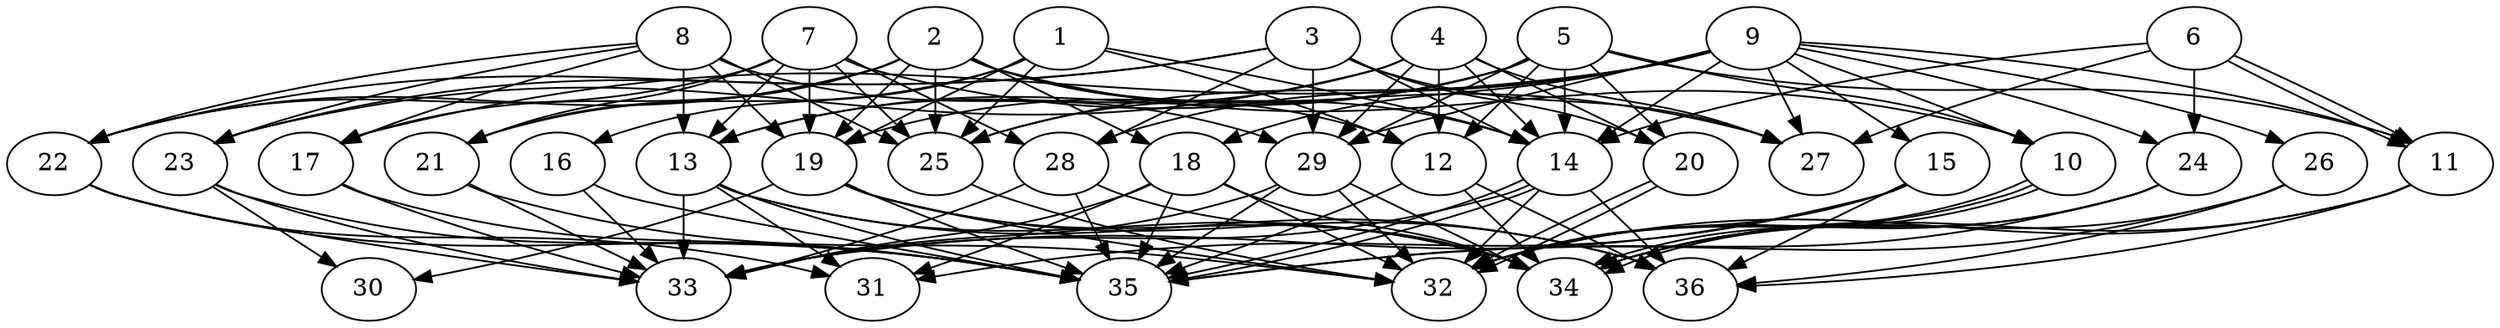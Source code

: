 // DAG (tier=3-complex, mode=data, n=36, ccr=0.521, fat=0.726, density=0.761, regular=0.206, jump=0.280, mindata=4194304, maxdata=33554432)
// DAG automatically generated by daggen at Sun Aug 24 16:33:35 2025
// /home/ermia/Project/Environments/daggen/bin/daggen --dot --ccr 0.521 --fat 0.726 --regular 0.206 --density 0.761 --jump 0.280 --mindata 4194304 --maxdata 33554432 -n 36 
digraph G {
  1 [size="9804422101984501760", alpha="0.12", expect_size="4902211050992250880"]
  1 -> 12 [size ="3593045622652928"]
  1 -> 14 [size ="3593045622652928"]
  1 -> 16 [size ="3593045622652928"]
  1 -> 19 [size ="3593045622652928"]
  1 -> 21 [size ="3593045622652928"]
  1 -> 25 [size ="3593045622652928"]
  2 [size="51091986265060888", alpha="0.11", expect_size="25545993132530444"]
  2 -> 10 [size ="5205617140563968"]
  2 -> 12 [size ="5205617140563968"]
  2 -> 14 [size ="5205617140563968"]
  2 -> 17 [size ="5205617140563968"]
  2 -> 18 [size ="5205617140563968"]
  2 -> 19 [size ="5205617140563968"]
  2 -> 21 [size ="5205617140563968"]
  2 -> 22 [size ="5205617140563968"]
  2 -> 25 [size ="5205617140563968"]
  3 [size="10619567483499700224", alpha="0.15", expect_size="5309783741749850112"]
  3 -> 14 [size ="4644444255027200"]
  3 -> 20 [size ="4644444255027200"]
  3 -> 22 [size ="4644444255027200"]
  3 -> 23 [size ="4644444255027200"]
  3 -> 27 [size ="4644444255027200"]
  3 -> 28 [size ="4644444255027200"]
  3 -> 29 [size ="4644444255027200"]
  4 [size="25725287834907896", alpha="0.09", expect_size="12862643917453948"]
  4 -> 12 [size ="524593882202112"]
  4 -> 13 [size ="524593882202112"]
  4 -> 14 [size ="524593882202112"]
  4 -> 20 [size ="524593882202112"]
  4 -> 23 [size ="524593882202112"]
  4 -> 27 [size ="524593882202112"]
  4 -> 29 [size ="524593882202112"]
  5 [size="752056937407054080", alpha="0.13", expect_size="376028468703527040"]
  5 -> 10 [size ="1070951781367808"]
  5 -> 11 [size ="1070951781367808"]
  5 -> 12 [size ="1070951781367808"]
  5 -> 13 [size ="1070951781367808"]
  5 -> 14 [size ="1070951781367808"]
  5 -> 19 [size ="1070951781367808"]
  5 -> 20 [size ="1070951781367808"]
  5 -> 25 [size ="1070951781367808"]
  5 -> 29 [size ="1070951781367808"]
  6 [size="2975948943310132224", alpha="0.13", expect_size="1487974471655066112"]
  6 -> 11 [size ="2817556670840832"]
  6 -> 11 [size ="2817556670840832"]
  6 -> 14 [size ="2817556670840832"]
  6 -> 24 [size ="2817556670840832"]
  6 -> 27 [size ="2817556670840832"]
  7 [size="9448101094036078592000", alpha="0.18", expect_size="4724050547018039296000"]
  7 -> 13 [size ="3575359157043200"]
  7 -> 19 [size ="3575359157043200"]
  7 -> 21 [size ="3575359157043200"]
  7 -> 22 [size ="3575359157043200"]
  7 -> 25 [size ="3575359157043200"]
  7 -> 27 [size ="3575359157043200"]
  7 -> 28 [size ="3575359157043200"]
  8 [size="92647710829449984", alpha="0.02", expect_size="46323855414724992"]
  8 -> 13 [size ="3148679749828608"]
  8 -> 17 [size ="3148679749828608"]
  8 -> 19 [size ="3148679749828608"]
  8 -> 22 [size ="3148679749828608"]
  8 -> 23 [size ="3148679749828608"]
  8 -> 25 [size ="3148679749828608"]
  8 -> 29 [size ="3148679749828608"]
  9 [size="1429150367744000000000", alpha="0.19", expect_size="714575183872000000000"]
  9 -> 10 [size ="1015021568000000"]
  9 -> 11 [size ="1015021568000000"]
  9 -> 14 [size ="1015021568000000"]
  9 -> 15 [size ="1015021568000000"]
  9 -> 17 [size ="1015021568000000"]
  9 -> 18 [size ="1015021568000000"]
  9 -> 24 [size ="1015021568000000"]
  9 -> 25 [size ="1015021568000000"]
  9 -> 26 [size ="1015021568000000"]
  9 -> 27 [size ="1015021568000000"]
  9 -> 28 [size ="1015021568000000"]
  9 -> 29 [size ="1015021568000000"]
  10 [size="1508800837804847872", alpha="0.17", expect_size="754400418902423936"]
  10 -> 32 [size ="651682400698368"]
  10 -> 34 [size ="651682400698368"]
  10 -> 34 [size ="651682400698368"]
  11 [size="5048677566651194933248", alpha="0.11", expect_size="2524338783325597466624"]
  11 -> 32 [size ="2354371962601472"]
  11 -> 34 [size ="2354371962601472"]
  11 -> 36 [size ="2354371962601472"]
  12 [size="466361524018024064", alpha="0.07", expect_size="233180762009012032"]
  12 -> 34 [size ="420371945750528"]
  12 -> 35 [size ="420371945750528"]
  12 -> 36 [size ="420371945750528"]
  13 [size="123292438132148800", alpha="0.18", expect_size="61646219066074400"]
  13 -> 31 [size ="2154737520607232"]
  13 -> 33 [size ="2154737520607232"]
  13 -> 34 [size ="2154737520607232"]
  13 -> 35 [size ="2154737520607232"]
  13 -> 36 [size ="2154737520607232"]
  14 [size="493836280247894409216", alpha="0.14", expect_size="246918140123947204608"]
  14 -> 32 [size ="499818103308288"]
  14 -> 33 [size ="499818103308288"]
  14 -> 35 [size ="499818103308288"]
  14 -> 35 [size ="499818103308288"]
  14 -> 36 [size ="499818103308288"]
  15 [size="16049140922314955685888", alpha="0.05", expect_size="8024570461157477842944"]
  15 -> 31 [size ="5090078896422912"]
  15 -> 32 [size ="5090078896422912"]
  15 -> 33 [size ="5090078896422912"]
  15 -> 36 [size ="5090078896422912"]
  16 [size="2580785864859483136", alpha="0.14", expect_size="1290392932429741568"]
  16 -> 33 [size ="2402963947520000"]
  16 -> 35 [size ="2402963947520000"]
  17 [size="1224416685395121408", alpha="0.11", expect_size="612208342697560704"]
  17 -> 33 [size ="1943973744607232"]
  17 -> 35 [size ="1943973744607232"]
  18 [size="6142509471857384448", alpha="0.06", expect_size="3071254735928692224"]
  18 -> 31 [size ="6720251576188928"]
  18 -> 32 [size ="6720251576188928"]
  18 -> 33 [size ="6720251576188928"]
  18 -> 34 [size ="6720251576188928"]
  18 -> 35 [size ="6720251576188928"]
  19 [size="212920626544760928", alpha="0.13", expect_size="106460313272380464"]
  19 -> 30 [size ="3383351167680512"]
  19 -> 32 [size ="3383351167680512"]
  19 -> 34 [size ="3383351167680512"]
  19 -> 35 [size ="3383351167680512"]
  19 -> 36 [size ="3383351167680512"]
  20 [size="69406227098466616", alpha="0.14", expect_size="34703113549233308"]
  20 -> 32 [size ="1190907399372800"]
  20 -> 32 [size ="1190907399372800"]
  21 [size="2768149214747651072", alpha="0.18", expect_size="1384074607373825536"]
  21 -> 32 [size ="5831917056294912"]
  21 -> 33 [size ="5831917056294912"]
  22 [size="51442771477037040", alpha="0.05", expect_size="25721385738518520"]
  22 -> 31 [size ="3214023650705408"]
  22 -> 33 [size ="3214023650705408"]
  22 -> 35 [size ="3214023650705408"]
  23 [size="17603807503577570", alpha="0.13", expect_size="8801903751788785"]
  23 -> 30 [size ="848113644339200"]
  23 -> 33 [size ="848113644339200"]
  23 -> 35 [size ="848113644339200"]
  24 [size="7383781308837259264", alpha="0.17", expect_size="3691890654418629632"]
  24 -> 32 [size ="2707048227667968"]
  24 -> 34 [size ="2707048227667968"]
  24 -> 35 [size ="2707048227667968"]
  25 [size="33836369821773955334144", alpha="0.16", expect_size="16918184910886977667072"]
  25 -> 32 [size ="8369107808288768"]
  26 [size="1853387471290043136", alpha="0.15", expect_size="926693735645021568"]
  26 -> 34 [size ="741217402880000"]
  26 -> 35 [size ="741217402880000"]
  26 -> 36 [size ="741217402880000"]
  27 [size="21242665036337448484864", alpha="0.01", expect_size="10621332518168724242432"]
  28 [size="213424492651646528", alpha="0.12", expect_size="106712246325823264"]
  28 -> 33 [size ="6756389565235200"]
  28 -> 34 [size ="6756389565235200"]
  28 -> 35 [size ="6756389565235200"]
  29 [size="68722085725554160", alpha="0.20", expect_size="34361042862777080"]
  29 -> 32 [size ="2424022507716608"]
  29 -> 33 [size ="2424022507716608"]
  29 -> 34 [size ="2424022507716608"]
  29 -> 35 [size ="2424022507716608"]
  30 [size="44993853501762728", alpha="0.14", expect_size="22496926750881364"]
  31 [size="4182152426861413376", alpha="0.17", expect_size="2091076213430706688"]
  32 [size="191137328987988096", alpha="0.12", expect_size="95568664493994048"]
  33 [size="15794448878339822190592", alpha="0.18", expect_size="7897224439169911095296"]
  34 [size="14347962437461653504", alpha="0.15", expect_size="7173981218730826752"]
  35 [size="22608732428405964", alpha="0.05", expect_size="11304366214202982"]
  36 [size="5079509479577693184", alpha="0.18", expect_size="2539754739788846592"]
}
